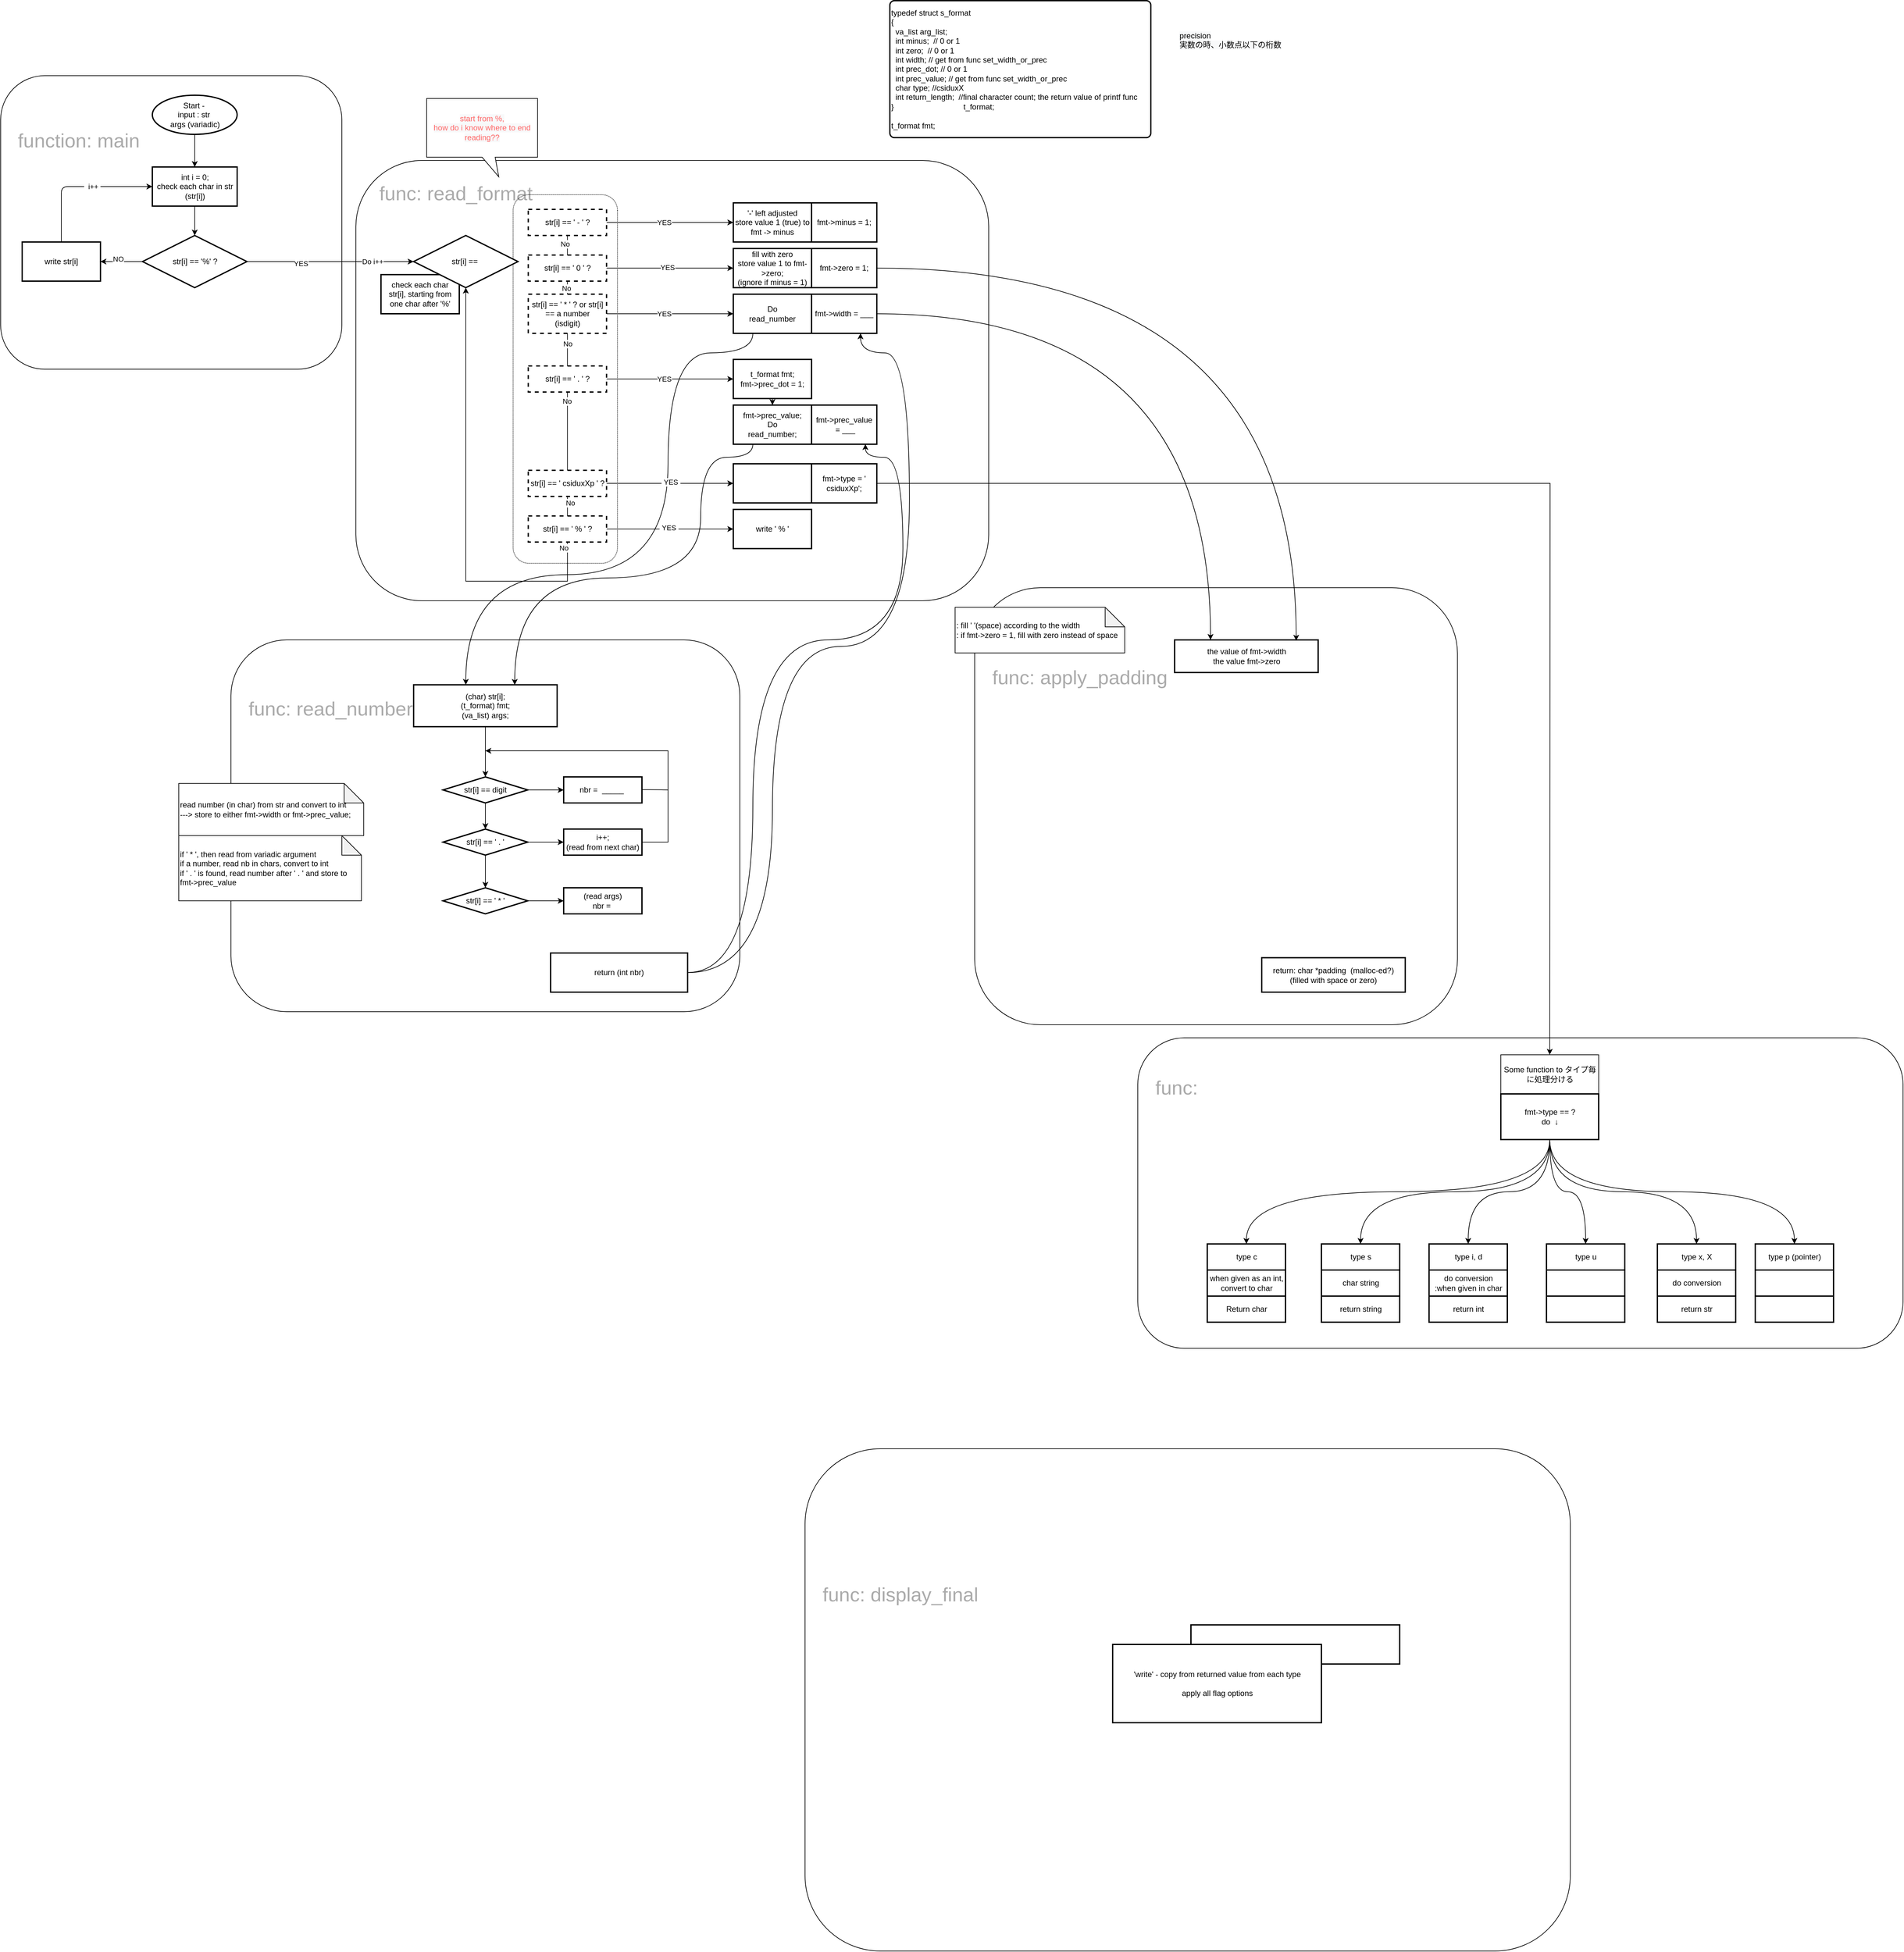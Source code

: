 <mxfile version="14.7.4" type="github">
  <diagram id="yPEqE9pZnHay2Fj2nCtt" name="Page-1">
    <mxGraphModel dx="4804" dy="3392" grid="1" gridSize="10" guides="1" tooltips="1" connect="1" arrows="1" fold="1" page="1" pageScale="1" pageWidth="827" pageHeight="1169" math="0" shadow="0">
      <root>
        <mxCell id="0" />
        <mxCell id="1" parent="0" />
        <mxCell id="CQNjl9469ty9mINT846_-101" value="&lt;font color=&quot;#ababab&quot; style=&quot;font-size: 30px&quot;&gt;&amp;nbsp; &lt;br&gt;&amp;nbsp; &amp;nbsp;func: apply_padding&lt;br&gt;&lt;br&gt;&lt;br&gt;&lt;br&gt;&lt;br&gt;&lt;br&gt;&lt;br&gt;&lt;br&gt;&lt;br&gt;&lt;br&gt;&lt;br&gt;&lt;br&gt;&lt;br&gt;&lt;/font&gt;" style="rounded=1;whiteSpace=wrap;html=1;fillColor=none;align=left;" vertex="1" parent="1">
          <mxGeometry x="760" y="850" width="740" height="670" as="geometry" />
        </mxCell>
        <mxCell id="CQNjl9469ty9mINT846_-95" value="&lt;font color=&quot;#ababab&quot; style=&quot;font-size: 30px&quot;&gt;&amp;nbsp; &amp;nbsp;func: read_number;&lt;br&gt;&lt;br&gt;&lt;br&gt;&lt;br&gt;&lt;br&gt;&lt;br&gt;&lt;br&gt;&lt;br&gt;&lt;br&gt;&lt;br&gt;&lt;br&gt;&lt;/font&gt;" style="rounded=1;whiteSpace=wrap;html=1;fillColor=none;align=left;" vertex="1" parent="1">
          <mxGeometry x="-380" y="930" width="780" height="570" as="geometry" />
        </mxCell>
        <mxCell id="CQNjl9469ty9mINT846_-94" value="&lt;font color=&quot;#ababab&quot; style=&quot;font-size: 30px&quot;&gt;&lt;br&gt;&amp;nbsp; &amp;nbsp; func: read_format&amp;nbsp; &amp;nbsp; &amp;nbsp; &amp;nbsp; &amp;nbsp; &amp;nbsp; &amp;nbsp; &amp;nbsp; &amp;nbsp; &amp;nbsp; &amp;nbsp; &amp;nbsp; &amp;nbsp; &amp;nbsp; &amp;nbsp; &amp;nbsp; &amp;nbsp; &amp;nbsp; &amp;nbsp; &amp;nbsp; &amp;nbsp;&lt;br&gt;&lt;br&gt;&lt;br&gt;&lt;br&gt;&lt;br&gt;&lt;br&gt;&lt;br&gt;&lt;br&gt;&lt;br&gt;&lt;br&gt;&lt;br&gt;&lt;br&gt;&lt;br&gt;&lt;br&gt;&lt;br&gt;&lt;br&gt;&lt;br&gt;&lt;br&gt;&lt;/font&gt;" style="rounded=1;whiteSpace=wrap;html=1;fillColor=none;align=left;" vertex="1" parent="1">
          <mxGeometry x="-188.5" y="195" width="970" height="675" as="geometry" />
        </mxCell>
        <mxCell id="CQNjl9469ty9mINT846_-165" value="" style="rounded=1;whiteSpace=wrap;html=1;fontColor=#000000;fillColor=none;gradientColor=none;align=left;rotation=90;dashed=1;dashPattern=1 1;" vertex="1" parent="1">
          <mxGeometry x="-150" y="450" width="565" height="160" as="geometry" />
        </mxCell>
        <mxCell id="TGy5gZmli9jdeYnAfQlA-42" value="check each char&lt;br&gt;str[i], starting from one char after &#39;%&#39;" style="whiteSpace=wrap;html=1;strokeWidth=2;" parent="1" vertex="1">
          <mxGeometry x="-150" y="370" width="120" height="60" as="geometry" />
        </mxCell>
        <mxCell id="CQNjl9469ty9mINT846_-110" value="&lt;font color=&quot;#ababab&quot; style=&quot;font-size: 30px&quot;&gt;&amp;nbsp; &lt;br&gt;&amp;nbsp; &amp;nbsp;func: display_final&lt;br&gt;&lt;br&gt;&lt;br&gt;&lt;br&gt;&lt;br&gt;&lt;br&gt;&lt;br&gt;&lt;br&gt;&lt;br&gt;&lt;br&gt;&lt;br&gt;&lt;/font&gt;" style="rounded=1;whiteSpace=wrap;html=1;fillColor=none;align=left;" vertex="1" parent="1">
          <mxGeometry x="500" y="2170" width="1173" height="770" as="geometry" />
        </mxCell>
        <mxCell id="CQNjl9469ty9mINT846_-102" value="&lt;font color=&quot;#ababab&quot; style=&quot;font-size: 30px&quot;&gt;&amp;nbsp; &lt;br&gt;&amp;nbsp; &amp;nbsp;func:&amp;nbsp;&lt;br&gt;&lt;br&gt;&lt;br&gt;&lt;br&gt;&lt;br&gt;&lt;br&gt;&lt;br&gt;&lt;br&gt;&lt;br&gt;&lt;br&gt;&lt;br&gt;&lt;/font&gt;" style="rounded=1;whiteSpace=wrap;html=1;fillColor=none;align=left;" vertex="1" parent="1">
          <mxGeometry x="1010" y="1540" width="1173" height="476" as="geometry" />
        </mxCell>
        <mxCell id="CQNjl9469ty9mINT846_-88" value="&lt;font color=&quot;#ababab&quot; style=&quot;font-size: 30px&quot;&gt;function: main&amp;nbsp; &amp;nbsp; &amp;nbsp; &amp;nbsp; &amp;nbsp; &amp;nbsp; &amp;nbsp; &amp;nbsp; &amp;nbsp; &amp;nbsp; &amp;nbsp; &amp;nbsp; &amp;nbsp; &amp;nbsp; &amp;nbsp; &amp;nbsp; &amp;nbsp;&amp;nbsp;&lt;br&gt;&lt;br&gt;&lt;br&gt;&lt;br&gt;&lt;br&gt;&lt;br&gt;&lt;br&gt;&lt;br&gt;&lt;/font&gt;" style="rounded=1;whiteSpace=wrap;html=1;fillColor=none;" vertex="1" parent="1">
          <mxGeometry x="-733" y="65" width="523" height="450" as="geometry" />
        </mxCell>
        <mxCell id="CQNjl9469ty9mINT846_-91" style="edgeStyle=orthogonalEdgeStyle;curved=1;rounded=0;orthogonalLoop=1;jettySize=auto;html=1;exitX=0.5;exitY=1;exitDx=0;exitDy=0;exitPerimeter=0;entryX=0.5;entryY=0;entryDx=0;entryDy=0;fontColor=#FF6666;" edge="1" parent="1" source="TGy5gZmli9jdeYnAfQlA-14" target="TGy5gZmli9jdeYnAfQlA-18">
          <mxGeometry relative="1" as="geometry" />
        </mxCell>
        <mxCell id="TGy5gZmli9jdeYnAfQlA-14" value="Start -&amp;nbsp;&lt;br&gt;input : str&amp;nbsp;&lt;br&gt;args (variadic)" style="strokeWidth=2;html=1;shape=mxgraph.flowchart.start_1;whiteSpace=wrap;" parent="1" vertex="1">
          <mxGeometry x="-500.5" y="95" width="130" height="60" as="geometry" />
        </mxCell>
        <mxCell id="TGy5gZmli9jdeYnAfQlA-21" value="" style="edgeStyle=orthogonalEdgeStyle;rounded=0;orthogonalLoop=1;jettySize=auto;html=1;strokeColor=#000000;" parent="1" source="TGy5gZmli9jdeYnAfQlA-18" target="TGy5gZmli9jdeYnAfQlA-20" edge="1">
          <mxGeometry relative="1" as="geometry" />
        </mxCell>
        <mxCell id="TGy5gZmli9jdeYnAfQlA-18" value="int i = 0;&lt;br&gt;check each char in str&lt;br&gt;(str[i])" style="whiteSpace=wrap;html=1;strokeWidth=2;" parent="1" vertex="1">
          <mxGeometry x="-500.5" y="205" width="130" height="60" as="geometry" />
        </mxCell>
        <mxCell id="TGy5gZmli9jdeYnAfQlA-25" value="" style="edgeStyle=orthogonalEdgeStyle;rounded=0;orthogonalLoop=1;jettySize=auto;html=1;strokeColor=#000000;" parent="1" source="TGy5gZmli9jdeYnAfQlA-20" target="TGy5gZmli9jdeYnAfQlA-24" edge="1">
          <mxGeometry relative="1" as="geometry" />
        </mxCell>
        <mxCell id="TGy5gZmli9jdeYnAfQlA-26" value="NO" style="edgeLabel;html=1;align=center;verticalAlign=middle;resizable=0;points=[];" parent="TGy5gZmli9jdeYnAfQlA-25" vertex="1" connectable="0">
          <mxGeometry y="-2" relative="1" as="geometry">
            <mxPoint x="-5" y="-2" as="offset" />
          </mxGeometry>
        </mxCell>
        <mxCell id="CQNjl9469ty9mINT846_-92" style="rounded=0;orthogonalLoop=1;jettySize=auto;html=1;exitX=1;exitY=0.5;exitDx=0;exitDy=0;entryX=0;entryY=0.5;entryDx=0;entryDy=0;fontColor=#FF6666;" edge="1" parent="1" source="TGy5gZmli9jdeYnAfQlA-20" target="CQNjl9469ty9mINT846_-103">
          <mxGeometry relative="1" as="geometry">
            <mxPoint x="-120" y="325" as="targetPoint" />
          </mxGeometry>
        </mxCell>
        <mxCell id="CQNjl9469ty9mINT846_-93" value="&lt;font color=&quot;#000000&quot;&gt;YES&lt;/font&gt;" style="edgeLabel;html=1;align=center;verticalAlign=middle;resizable=0;points=[];fontColor=#FF6666;" vertex="1" connectable="0" parent="CQNjl9469ty9mINT846_-92">
          <mxGeometry x="-0.355" y="-3" relative="1" as="geometry">
            <mxPoint as="offset" />
          </mxGeometry>
        </mxCell>
        <mxCell id="CQNjl9469ty9mINT846_-109" value="Do i++" style="edgeLabel;html=1;align=center;verticalAlign=middle;resizable=0;points=[];" vertex="1" connectable="0" parent="CQNjl9469ty9mINT846_-92">
          <mxGeometry x="0.502" relative="1" as="geometry">
            <mxPoint as="offset" />
          </mxGeometry>
        </mxCell>
        <mxCell id="TGy5gZmli9jdeYnAfQlA-20" value="str[i] == &#39;%&#39; ?" style="rhombus;whiteSpace=wrap;html=1;strokeWidth=2;" parent="1" vertex="1">
          <mxGeometry x="-515.5" y="310" width="160" height="80" as="geometry" />
        </mxCell>
        <mxCell id="TGy5gZmli9jdeYnAfQlA-24" value="write str[i]" style="whiteSpace=wrap;html=1;strokeWidth=2;" parent="1" vertex="1">
          <mxGeometry x="-700" y="320" width="120" height="60" as="geometry" />
        </mxCell>
        <mxCell id="TGy5gZmli9jdeYnAfQlA-33" value="" style="edgeStyle=segmentEdgeStyle;endArrow=classic;html=1;strokeColor=#000000;" parent="1" source="TGy5gZmli9jdeYnAfQlA-24" target="TGy5gZmli9jdeYnAfQlA-18" edge="1">
          <mxGeometry width="50" height="50" relative="1" as="geometry">
            <mxPoint x="-125.5" y="255" as="sourcePoint" />
            <mxPoint x="-315.5" y="185" as="targetPoint" />
            <Array as="points">
              <mxPoint x="-640" y="235" />
            </Array>
          </mxGeometry>
        </mxCell>
        <mxCell id="TGy5gZmli9jdeYnAfQlA-38" value="&amp;nbsp; i++&amp;nbsp;" style="edgeLabel;html=1;align=center;verticalAlign=middle;resizable=0;points=[];" parent="TGy5gZmli9jdeYnAfQlA-33" vertex="1" connectable="0">
          <mxGeometry x="0.17" relative="1" as="geometry">
            <mxPoint as="offset" />
          </mxGeometry>
        </mxCell>
        <mxCell id="TGy5gZmli9jdeYnAfQlA-41" value="&lt;div&gt;typedef struct s_format&lt;/div&gt;&lt;div&gt;{&lt;/div&gt;&lt;div&gt;&lt;span&gt;&lt;/span&gt;&amp;nbsp; va_list&lt;span&gt;	&lt;/span&gt;arg_list;&lt;/div&gt;&lt;div&gt;&lt;span&gt;&lt;/span&gt;&amp;nbsp; int&lt;span&gt;	&lt;/span&gt;minus;&amp;nbsp; // 0 or 1&amp;nbsp;&lt;/div&gt;&lt;div&gt;&lt;span&gt;&lt;/span&gt;&amp;nbsp; int&lt;span&gt;	&lt;/span&gt;zero;&amp;nbsp; // 0 or 1&lt;/div&gt;&lt;div&gt;&lt;span&gt;&lt;/span&gt;&amp;nbsp; int&lt;span&gt;	&lt;/span&gt;width; // get from func set_width_or_prec&lt;/div&gt;&lt;div&gt;&lt;span&gt;&lt;/span&gt;&amp;nbsp; int&lt;span&gt;	&lt;/span&gt;prec_dot; // 0 or 1&lt;/div&gt;&lt;div&gt;&lt;span&gt;&lt;/span&gt;&amp;nbsp; int prec_value; // get from func set_width_or_prec&lt;/div&gt;&lt;div&gt;&amp;nbsp; char&lt;span&gt;	&lt;/span&gt;type; //csiduxX&lt;/div&gt;&lt;div&gt;&lt;span&gt;&lt;/span&gt;&amp;nbsp; int&lt;span&gt;	&lt;/span&gt;return_length;&amp;nbsp; //final character count; the return value of printf func&lt;/div&gt;&lt;div&gt;}&lt;span&gt;&amp;nbsp; &amp;nbsp; &amp;nbsp; &amp;nbsp; &amp;nbsp; &amp;nbsp; &amp;nbsp; &amp;nbsp; &amp;nbsp; &amp;nbsp; &amp;nbsp; &amp;nbsp; &amp;nbsp; &amp;nbsp; &amp;nbsp; &amp;nbsp;&amp;nbsp;&lt;/span&gt;t_format;&lt;/div&gt;&lt;div&gt;&lt;br&gt;&lt;/div&gt;&lt;div&gt;t_format fmt;&lt;/div&gt;" style="rounded=1;whiteSpace=wrap;html=1;absoluteArcSize=1;arcSize=14;strokeWidth=2;align=left;" parent="1" vertex="1">
          <mxGeometry x="630" y="-50" width="400" height="210" as="geometry" />
        </mxCell>
        <mxCell id="CQNjl9469ty9mINT846_-59" style="edgeStyle=orthogonalEdgeStyle;curved=1;rounded=0;orthogonalLoop=1;jettySize=auto;html=1;exitX=1;exitY=0.5;exitDx=0;exitDy=0;entryX=0.847;entryY=0.024;entryDx=0;entryDy=0;entryPerimeter=0;fontColor=#FF6666;" edge="1" parent="1" source="TGy5gZmli9jdeYnAfQlA-84" target="CQNjl9469ty9mINT846_-48">
          <mxGeometry relative="1" as="geometry" />
        </mxCell>
        <mxCell id="TGy5gZmli9jdeYnAfQlA-48" value="fill with zero&lt;br&gt;store value 1 to fmt-&amp;gt;zero;&lt;br&gt;(ignore if minus = 1)" style="whiteSpace=wrap;html=1;strokeWidth=2;" parent="1" vertex="1">
          <mxGeometry x="390" y="330" width="120" height="60" as="geometry" />
        </mxCell>
        <mxCell id="CQNjl9469ty9mINT846_-206" style="edgeStyle=orthogonalEdgeStyle;rounded=0;orthogonalLoop=1;jettySize=auto;html=1;exitX=0;exitY=0.5;exitDx=0;exitDy=0;entryX=0.25;entryY=0;entryDx=0;entryDy=0;fontColor=#000000;curved=1;" edge="1" parent="1" source="TGy5gZmli9jdeYnAfQlA-49" target="CQNjl9469ty9mINT846_-48">
          <mxGeometry relative="1" as="geometry" />
        </mxCell>
        <mxCell id="TGy5gZmli9jdeYnAfQlA-49" value="fmt-&amp;gt;width = ___" style="whiteSpace=wrap;html=1;strokeWidth=2;direction=west;" parent="1" vertex="1">
          <mxGeometry x="510" y="400" width="100" height="60" as="geometry" />
        </mxCell>
        <mxCell id="TGy5gZmli9jdeYnAfQlA-75" value="" style="edgeStyle=orthogonalEdgeStyle;rounded=0;orthogonalLoop=1;jettySize=auto;html=1;strokeColor=#000000;entryX=1;entryY=0.5;entryDx=0;entryDy=0;" parent="1" source="TGy5gZmli9jdeYnAfQlA-64" target="CQNjl9469ty9mINT846_-2" edge="1">
          <mxGeometry relative="1" as="geometry" />
        </mxCell>
        <mxCell id="TGy5gZmli9jdeYnAfQlA-76" value="YES" style="edgeLabel;html=1;align=center;verticalAlign=middle;resizable=0;points=[];" parent="TGy5gZmli9jdeYnAfQlA-75" vertex="1" connectable="0">
          <mxGeometry x="-0.1" relative="1" as="geometry">
            <mxPoint as="offset" />
          </mxGeometry>
        </mxCell>
        <mxCell id="CQNjl9469ty9mINT846_-168" style="edgeStyle=orthogonalEdgeStyle;rounded=0;orthogonalLoop=1;jettySize=auto;html=1;exitX=0.5;exitY=1;exitDx=0;exitDy=0;entryX=0.5;entryY=1;entryDx=0;entryDy=0;fontColor=#000000;" edge="1" parent="1" source="TGy5gZmli9jdeYnAfQlA-64" target="CQNjl9469ty9mINT846_-103">
          <mxGeometry relative="1" as="geometry">
            <Array as="points">
              <mxPoint x="136" y="840" />
              <mxPoint x="-20" y="840" />
            </Array>
          </mxGeometry>
        </mxCell>
        <mxCell id="CQNjl9469ty9mINT846_-169" value="&amp;nbsp;No&amp;nbsp;" style="edgeLabel;html=1;align=center;verticalAlign=middle;resizable=0;points=[];fontColor=#000000;" vertex="1" connectable="0" parent="CQNjl9469ty9mINT846_-168">
          <mxGeometry x="-0.977" y="-4" relative="1" as="geometry">
            <mxPoint as="offset" />
          </mxGeometry>
        </mxCell>
        <mxCell id="CQNjl9469ty9mINT846_-170" value="No" style="edgeLabel;html=1;align=center;verticalAlign=middle;resizable=0;points=[];fontColor=#000000;" vertex="1" connectable="0" parent="CQNjl9469ty9mINT846_-168">
          <mxGeometry x="-0.857" y="-2" relative="1" as="geometry">
            <mxPoint as="offset" />
          </mxGeometry>
        </mxCell>
        <mxCell id="CQNjl9469ty9mINT846_-171" value="No" style="edgeLabel;html=1;align=center;verticalAlign=middle;resizable=0;points=[];fontColor=#000000;" vertex="1" connectable="0" parent="CQNjl9469ty9mINT846_-168">
          <mxGeometry x="-0.709" relative="1" as="geometry">
            <mxPoint as="offset" />
          </mxGeometry>
        </mxCell>
        <mxCell id="CQNjl9469ty9mINT846_-172" value="No" style="edgeLabel;html=1;align=center;verticalAlign=middle;resizable=0;points=[];fontColor=#000000;" vertex="1" connectable="0" parent="CQNjl9469ty9mINT846_-168">
          <mxGeometry x="-0.554" y="-1" relative="1" as="geometry">
            <mxPoint as="offset" />
          </mxGeometry>
        </mxCell>
        <mxCell id="CQNjl9469ty9mINT846_-173" value="No" style="edgeLabel;html=1;align=center;verticalAlign=middle;resizable=0;points=[];fontColor=#000000;" vertex="1" connectable="0" parent="CQNjl9469ty9mINT846_-168">
          <mxGeometry x="-0.266" y="-10" relative="1" as="geometry">
            <mxPoint x="14" y="-7" as="offset" />
          </mxGeometry>
        </mxCell>
        <mxCell id="CQNjl9469ty9mINT846_-174" value="No" style="edgeLabel;html=1;align=center;verticalAlign=middle;resizable=0;points=[];fontColor=#000000;" vertex="1" connectable="0" parent="CQNjl9469ty9mINT846_-168">
          <mxGeometry x="-0.144" y="-31" relative="1" as="geometry">
            <mxPoint x="25" y="-7" as="offset" />
          </mxGeometry>
        </mxCell>
        <mxCell id="TGy5gZmli9jdeYnAfQlA-64" value="str[i] == &#39; - &#39; ?" style="whiteSpace=wrap;html=1;strokeWidth=2;dashed=1;" parent="1" vertex="1">
          <mxGeometry x="75.75" y="270" width="120" height="40" as="geometry" />
        </mxCell>
        <mxCell id="TGy5gZmli9jdeYnAfQlA-67" value="str[i] == &#39; 0 &#39; ?" style="whiteSpace=wrap;html=1;strokeWidth=2;dashed=1;" parent="1" vertex="1">
          <mxGeometry x="75.75" y="340" width="120" height="40" as="geometry" />
        </mxCell>
        <mxCell id="TGy5gZmli9jdeYnAfQlA-68" value="str[i] == &#39; * &#39; ? or str[i] == a number&lt;br&gt;(isdigit)" style="whiteSpace=wrap;html=1;strokeWidth=2;dashed=1;" parent="1" vertex="1">
          <mxGeometry x="75.75" y="400" width="120" height="60" as="geometry" />
        </mxCell>
        <mxCell id="TGy5gZmli9jdeYnAfQlA-69" value="str[i] == &#39; . &#39; ?" style="whiteSpace=wrap;html=1;strokeWidth=2;dashed=1;" parent="1" vertex="1">
          <mxGeometry x="75.75" y="510" width="120" height="40" as="geometry" />
        </mxCell>
        <mxCell id="TGy5gZmli9jdeYnAfQlA-74" value="fmt-&amp;gt;minus = 1;" style="whiteSpace=wrap;html=1;strokeWidth=2;" parent="1" vertex="1">
          <mxGeometry x="510" y="260" width="100" height="60" as="geometry" />
        </mxCell>
        <mxCell id="TGy5gZmli9jdeYnAfQlA-82" value="" style="edgeStyle=orthogonalEdgeStyle;rounded=0;orthogonalLoop=1;jettySize=auto;html=1;strokeColor=#000000;entryX=0;entryY=0.5;entryDx=0;entryDy=0;" parent="1" source="TGy5gZmli9jdeYnAfQlA-67" target="TGy5gZmli9jdeYnAfQlA-48" edge="1">
          <mxGeometry relative="1" as="geometry">
            <mxPoint x="367" y="360" as="sourcePoint" />
          </mxGeometry>
        </mxCell>
        <mxCell id="TGy5gZmli9jdeYnAfQlA-93" value="YES" style="edgeLabel;html=1;align=center;verticalAlign=middle;resizable=0;points=[];" parent="TGy5gZmli9jdeYnAfQlA-82" vertex="1" connectable="0">
          <mxGeometry x="-0.048" y="1" relative="1" as="geometry">
            <mxPoint as="offset" />
          </mxGeometry>
        </mxCell>
        <mxCell id="TGy5gZmli9jdeYnAfQlA-84" value="fmt-&amp;gt;zero = 1;" style="whiteSpace=wrap;html=1;strokeWidth=2;" parent="1" vertex="1">
          <mxGeometry x="510" y="330" width="100" height="60" as="geometry" />
        </mxCell>
        <mxCell id="TGy5gZmli9jdeYnAfQlA-87" value="" style="edgeStyle=orthogonalEdgeStyle;rounded=0;orthogonalLoop=1;jettySize=auto;html=1;strokeColor=#000000;" parent="1" source="TGy5gZmli9jdeYnAfQlA-68" target="TGy5gZmli9jdeYnAfQlA-89" edge="1">
          <mxGeometry relative="1" as="geometry">
            <mxPoint x="339" y="430" as="sourcePoint" />
          </mxGeometry>
        </mxCell>
        <mxCell id="TGy5gZmli9jdeYnAfQlA-88" value="YES" style="edgeLabel;html=1;align=center;verticalAlign=middle;resizable=0;points=[];" parent="TGy5gZmli9jdeYnAfQlA-87" vertex="1" connectable="0">
          <mxGeometry x="-0.1" relative="1" as="geometry">
            <mxPoint as="offset" />
          </mxGeometry>
        </mxCell>
        <mxCell id="CQNjl9469ty9mINT846_-161" style="edgeStyle=orthogonalEdgeStyle;curved=1;rounded=0;orthogonalLoop=1;jettySize=auto;html=1;exitX=0.25;exitY=1;exitDx=0;exitDy=0;fontColor=#000000;" edge="1" parent="1" source="TGy5gZmli9jdeYnAfQlA-89" target="CQNjl9469ty9mINT846_-6">
          <mxGeometry relative="1" as="geometry">
            <Array as="points">
              <mxPoint x="420" y="490" />
              <mxPoint x="290" y="490" />
              <mxPoint x="290" y="830" />
              <mxPoint x="-20" y="830" />
            </Array>
          </mxGeometry>
        </mxCell>
        <mxCell id="TGy5gZmli9jdeYnAfQlA-89" value="Do&lt;br&gt;read_number" style="whiteSpace=wrap;html=1;strokeWidth=2;" parent="1" vertex="1">
          <mxGeometry x="390" y="400" width="120" height="60" as="geometry" />
        </mxCell>
        <mxCell id="TGy5gZmli9jdeYnAfQlA-94" value="" style="edgeStyle=orthogonalEdgeStyle;rounded=0;orthogonalLoop=1;jettySize=auto;html=1;strokeColor=#000000;" parent="1" source="TGy5gZmli9jdeYnAfQlA-69" target="TGy5gZmli9jdeYnAfQlA-96" edge="1">
          <mxGeometry relative="1" as="geometry">
            <mxPoint x="339" y="530" as="sourcePoint" />
          </mxGeometry>
        </mxCell>
        <mxCell id="TGy5gZmli9jdeYnAfQlA-95" value="YES" style="edgeLabel;html=1;align=center;verticalAlign=middle;resizable=0;points=[];" parent="TGy5gZmli9jdeYnAfQlA-94" vertex="1" connectable="0">
          <mxGeometry x="-0.1" relative="1" as="geometry">
            <mxPoint as="offset" />
          </mxGeometry>
        </mxCell>
        <mxCell id="CQNjl9469ty9mINT846_-158" style="edgeStyle=orthogonalEdgeStyle;curved=1;rounded=0;orthogonalLoop=1;jettySize=auto;html=1;exitX=0.5;exitY=1;exitDx=0;exitDy=0;entryX=0.5;entryY=0;entryDx=0;entryDy=0;fontColor=#000000;" edge="1" parent="1" source="TGy5gZmli9jdeYnAfQlA-96" target="CQNjl9469ty9mINT846_-150">
          <mxGeometry relative="1" as="geometry" />
        </mxCell>
        <mxCell id="TGy5gZmli9jdeYnAfQlA-96" value="t_format fmt;&lt;br&gt;fmt-&amp;gt;prec_dot = 1;" style="whiteSpace=wrap;html=1;strokeWidth=2;" parent="1" vertex="1">
          <mxGeometry x="390" y="500" width="120" height="60" as="geometry" />
        </mxCell>
        <mxCell id="CQNjl9469ty9mINT846_-2" value="&#39;-&#39; left adjusted&lt;br&gt;store value 1 (true) to fmt -&amp;gt; minus" style="whiteSpace=wrap;html=1;strokeWidth=2;direction=west;" vertex="1" parent="1">
          <mxGeometry x="390" y="260" width="120" height="60" as="geometry" />
        </mxCell>
        <mxCell id="CQNjl9469ty9mINT846_-34" value="&lt;span style=&quot;color: rgb(255 , 102 , 102) ; font-family: &amp;#34;helvetica&amp;#34; ; font-size: 12px ; font-style: normal ; font-weight: 400 ; letter-spacing: normal ; text-align: center ; text-indent: 0px ; text-transform: none ; word-spacing: 0px ; background-color: rgb(248 , 249 , 250) ; display: inline ; float: none&quot;&gt;start from %,&lt;/span&gt;&lt;br style=&quot;color: rgb(255 , 102 , 102) ; font-family: &amp;#34;helvetica&amp;#34; ; font-size: 12px ; font-style: normal ; font-weight: 400 ; letter-spacing: normal ; text-align: center ; text-indent: 0px ; text-transform: none ; word-spacing: 0px ; background-color: rgb(248 , 249 , 250)&quot;&gt;&lt;span style=&quot;color: rgb(255 , 102 , 102) ; font-family: &amp;#34;helvetica&amp;#34; ; font-size: 12px ; font-style: normal ; font-weight: 400 ; letter-spacing: normal ; text-align: center ; text-indent: 0px ; text-transform: none ; word-spacing: 0px ; background-color: rgb(248 , 249 , 250) ; display: inline ; float: none&quot;&gt;how do i know where to end reading??&lt;/span&gt;" style="shape=callout;whiteSpace=wrap;html=1;perimeter=calloutPerimeter;fontColor=#FF6666;position2=0.65;" vertex="1" parent="1">
          <mxGeometry x="-80" y="100" width="170" height="120" as="geometry" />
        </mxCell>
        <mxCell id="CQNjl9469ty9mINT846_-38" value="" style="group" vertex="1" connectable="0" parent="1">
          <mxGeometry x="1116.5" y="1856" width="120" height="80" as="geometry" />
        </mxCell>
        <mxCell id="TGy5gZmli9jdeYnAfQlA-59" value="type c" style="whiteSpace=wrap;html=1;strokeWidth=2;" parent="CQNjl9469ty9mINT846_-38" vertex="1">
          <mxGeometry width="120" height="40" as="geometry" />
        </mxCell>
        <mxCell id="CQNjl9469ty9mINT846_-21" value="when given as an int, convert to char" style="whiteSpace=wrap;html=1;strokeWidth=2;" vertex="1" parent="CQNjl9469ty9mINT846_-38">
          <mxGeometry y="40" width="120" height="40" as="geometry" />
        </mxCell>
        <mxCell id="CQNjl9469ty9mINT846_-39" value="" style="group" vertex="1" connectable="0" parent="1">
          <mxGeometry x="1291.5" y="1856" width="120" height="80" as="geometry" />
        </mxCell>
        <mxCell id="TGy5gZmli9jdeYnAfQlA-61" value="type s" style="whiteSpace=wrap;html=1;strokeWidth=2;" parent="CQNjl9469ty9mINT846_-39" vertex="1">
          <mxGeometry width="120" height="40" as="geometry" />
        </mxCell>
        <mxCell id="CQNjl9469ty9mINT846_-22" value="char string" style="whiteSpace=wrap;html=1;strokeWidth=2;" vertex="1" parent="CQNjl9469ty9mINT846_-39">
          <mxGeometry y="40" width="120" height="40" as="geometry" />
        </mxCell>
        <mxCell id="CQNjl9469ty9mINT846_-40" value="" style="group" vertex="1" connectable="0" parent="1">
          <mxGeometry x="1456.5" y="1856" width="120" height="80" as="geometry" />
        </mxCell>
        <mxCell id="TGy5gZmli9jdeYnAfQlA-62" value="type i, d" style="whiteSpace=wrap;html=1;strokeWidth=2;" parent="CQNjl9469ty9mINT846_-40" vertex="1">
          <mxGeometry width="120" height="40" as="geometry" />
        </mxCell>
        <mxCell id="CQNjl9469ty9mINT846_-23" value="do conversion&lt;br&gt;:when given in char" style="whiteSpace=wrap;html=1;strokeWidth=2;" vertex="1" parent="CQNjl9469ty9mINT846_-40">
          <mxGeometry y="40" width="120" height="40" as="geometry" />
        </mxCell>
        <mxCell id="CQNjl9469ty9mINT846_-41" value="" style="group" vertex="1" connectable="0" parent="1">
          <mxGeometry x="1636.5" y="1856" width="120" height="80" as="geometry" />
        </mxCell>
        <mxCell id="CQNjl9469ty9mINT846_-18" value="type u" style="whiteSpace=wrap;html=1;strokeWidth=2;" vertex="1" parent="CQNjl9469ty9mINT846_-41">
          <mxGeometry width="120" height="40" as="geometry" />
        </mxCell>
        <mxCell id="CQNjl9469ty9mINT846_-24" value="" style="whiteSpace=wrap;html=1;strokeWidth=2;" vertex="1" parent="CQNjl9469ty9mINT846_-41">
          <mxGeometry y="40" width="120" height="40" as="geometry" />
        </mxCell>
        <mxCell id="CQNjl9469ty9mINT846_-42" value="" style="group" vertex="1" connectable="0" parent="1">
          <mxGeometry x="1956.5" y="1856" width="120" height="80" as="geometry" />
        </mxCell>
        <mxCell id="CQNjl9469ty9mINT846_-20" value="type p (pointer)" style="whiteSpace=wrap;html=1;strokeWidth=2;" vertex="1" parent="CQNjl9469ty9mINT846_-42">
          <mxGeometry width="120" height="40" as="geometry" />
        </mxCell>
        <mxCell id="CQNjl9469ty9mINT846_-26" value="" style="whiteSpace=wrap;html=1;strokeWidth=2;" vertex="1" parent="CQNjl9469ty9mINT846_-42">
          <mxGeometry y="40" width="120" height="40" as="geometry" />
        </mxCell>
        <mxCell id="CQNjl9469ty9mINT846_-43" value="" style="group" vertex="1" connectable="0" parent="1">
          <mxGeometry x="1806.5" y="1856" width="120" height="80" as="geometry" />
        </mxCell>
        <mxCell id="CQNjl9469ty9mINT846_-19" value="type x, X" style="whiteSpace=wrap;html=1;strokeWidth=2;" vertex="1" parent="CQNjl9469ty9mINT846_-43">
          <mxGeometry width="120" height="40" as="geometry" />
        </mxCell>
        <mxCell id="CQNjl9469ty9mINT846_-25" value="do conversion" style="whiteSpace=wrap;html=1;strokeWidth=2;" vertex="1" parent="CQNjl9469ty9mINT846_-43">
          <mxGeometry y="40" width="120" height="40" as="geometry" />
        </mxCell>
        <mxCell id="CQNjl9469ty9mINT846_-61" value="Return char" style="whiteSpace=wrap;html=1;strokeWidth=2;" vertex="1" parent="1">
          <mxGeometry x="1116.5" y="1936" width="120" height="40" as="geometry" />
        </mxCell>
        <mxCell id="CQNjl9469ty9mINT846_-63" value="return string" style="whiteSpace=wrap;html=1;strokeWidth=2;" vertex="1" parent="1">
          <mxGeometry x="1291.5" y="1936" width="120" height="40" as="geometry" />
        </mxCell>
        <mxCell id="CQNjl9469ty9mINT846_-64" value="return int" style="whiteSpace=wrap;html=1;strokeWidth=2;" vertex="1" parent="1">
          <mxGeometry x="1456.5" y="1936" width="120" height="40" as="geometry" />
        </mxCell>
        <mxCell id="CQNjl9469ty9mINT846_-65" value="" style="whiteSpace=wrap;html=1;strokeWidth=2;" vertex="1" parent="1">
          <mxGeometry x="1636.5" y="1936" width="120" height="40" as="geometry" />
        </mxCell>
        <mxCell id="CQNjl9469ty9mINT846_-66" value="return str" style="whiteSpace=wrap;html=1;strokeWidth=2;" vertex="1" parent="1">
          <mxGeometry x="1806.5" y="1936" width="120" height="40" as="geometry" />
        </mxCell>
        <mxCell id="CQNjl9469ty9mINT846_-67" value="" style="whiteSpace=wrap;html=1;strokeWidth=2;" vertex="1" parent="1">
          <mxGeometry x="1956.5" y="1936" width="120" height="40" as="geometry" />
        </mxCell>
        <mxCell id="TGy5gZmli9jdeYnAfQlA-58" value="" style="whiteSpace=wrap;html=1;strokeWidth=2;" parent="1" vertex="1">
          <mxGeometry x="1091.5" y="2440" width="320" height="60" as="geometry" />
        </mxCell>
        <mxCell id="CQNjl9469ty9mINT846_-17" value="&#39;write&#39; - copy from returned value from each type&lt;br&gt;&lt;br&gt;apply all flag options" style="whiteSpace=wrap;html=1;strokeWidth=2;" vertex="1" parent="1">
          <mxGeometry x="971.5" y="2470" width="320" height="120" as="geometry" />
        </mxCell>
        <mxCell id="CQNjl9469ty9mINT846_-74" style="edgeStyle=orthogonalEdgeStyle;curved=1;rounded=0;orthogonalLoop=1;jettySize=auto;html=1;exitX=1;exitY=0.5;exitDx=0;exitDy=0;entryX=0;entryY=0.5;entryDx=0;entryDy=0;fontColor=#FF6666;" edge="1" parent="1" source="CQNjl9469ty9mINT846_-69" target="CQNjl9469ty9mINT846_-71">
          <mxGeometry relative="1" as="geometry" />
        </mxCell>
        <mxCell id="CQNjl9469ty9mINT846_-142" value="&amp;nbsp;YES&amp;nbsp;" style="edgeLabel;html=1;align=center;verticalAlign=middle;resizable=0;points=[];fontColor=#000000;" vertex="1" connectable="0" parent="CQNjl9469ty9mINT846_-74">
          <mxGeometry x="0.009" y="2" relative="1" as="geometry">
            <mxPoint as="offset" />
          </mxGeometry>
        </mxCell>
        <mxCell id="CQNjl9469ty9mINT846_-69" value="str[i] == &#39; csiduxXp &#39; ?" style="whiteSpace=wrap;html=1;strokeWidth=2;dashed=1;" vertex="1" parent="1">
          <mxGeometry x="75.75" y="670" width="120" height="40" as="geometry" />
        </mxCell>
        <mxCell id="CQNjl9469ty9mINT846_-78" style="rounded=0;orthogonalLoop=1;jettySize=auto;html=1;exitX=1;exitY=0.5;exitDx=0;exitDy=0;entryX=0.5;entryY=0;entryDx=0;entryDy=0;fontColor=#FF6666;" edge="1" parent="1" source="CQNjl9469ty9mINT846_-70" target="CQNjl9469ty9mINT846_-76">
          <mxGeometry relative="1" as="geometry">
            <Array as="points">
              <mxPoint x="1642" y="690" />
            </Array>
          </mxGeometry>
        </mxCell>
        <mxCell id="CQNjl9469ty9mINT846_-70" value="&lt;span&gt;fmt-&amp;gt;type = &#39; csiduxXp&#39;;&lt;/span&gt;" style="whiteSpace=wrap;html=1;strokeWidth=2;" vertex="1" parent="1">
          <mxGeometry x="510" y="660" width="100" height="60" as="geometry" />
        </mxCell>
        <mxCell id="CQNjl9469ty9mINT846_-71" value="" style="whiteSpace=wrap;html=1;strokeWidth=2;" vertex="1" parent="1">
          <mxGeometry x="390" y="660" width="120" height="60" as="geometry" />
        </mxCell>
        <mxCell id="CQNjl9469ty9mINT846_-76" value="&lt;font color=&quot;#000000&quot;&gt;Some function to タイプ毎に処理分ける&lt;/font&gt;" style="rounded=0;whiteSpace=wrap;html=1;" vertex="1" parent="1">
          <mxGeometry x="1566.5" y="1566" width="150" height="60" as="geometry" />
        </mxCell>
        <mxCell id="CQNjl9469ty9mINT846_-81" style="edgeStyle=orthogonalEdgeStyle;curved=1;rounded=0;orthogonalLoop=1;jettySize=auto;html=1;exitX=0.5;exitY=1;exitDx=0;exitDy=0;fontColor=#FF6666;" edge="1" parent="1" source="CQNjl9469ty9mINT846_-79" target="TGy5gZmli9jdeYnAfQlA-59">
          <mxGeometry relative="1" as="geometry" />
        </mxCell>
        <mxCell id="CQNjl9469ty9mINT846_-82" style="edgeStyle=orthogonalEdgeStyle;curved=1;rounded=0;orthogonalLoop=1;jettySize=auto;html=1;exitX=0.5;exitY=1;exitDx=0;exitDy=0;entryX=0.5;entryY=0;entryDx=0;entryDy=0;fontColor=#FF6666;" edge="1" parent="1" source="CQNjl9469ty9mINT846_-79" target="TGy5gZmli9jdeYnAfQlA-61">
          <mxGeometry relative="1" as="geometry" />
        </mxCell>
        <mxCell id="CQNjl9469ty9mINT846_-83" style="edgeStyle=orthogonalEdgeStyle;curved=1;rounded=0;orthogonalLoop=1;jettySize=auto;html=1;exitX=0.5;exitY=1;exitDx=0;exitDy=0;fontColor=#FF6666;" edge="1" parent="1" source="CQNjl9469ty9mINT846_-79" target="TGy5gZmli9jdeYnAfQlA-62">
          <mxGeometry relative="1" as="geometry" />
        </mxCell>
        <mxCell id="CQNjl9469ty9mINT846_-84" style="edgeStyle=orthogonalEdgeStyle;curved=1;rounded=0;orthogonalLoop=1;jettySize=auto;html=1;exitX=0.5;exitY=1;exitDx=0;exitDy=0;entryX=0.5;entryY=0;entryDx=0;entryDy=0;fontColor=#FF6666;" edge="1" parent="1" source="CQNjl9469ty9mINT846_-79" target="CQNjl9469ty9mINT846_-18">
          <mxGeometry relative="1" as="geometry" />
        </mxCell>
        <mxCell id="CQNjl9469ty9mINT846_-85" style="edgeStyle=orthogonalEdgeStyle;curved=1;rounded=0;orthogonalLoop=1;jettySize=auto;html=1;exitX=0.5;exitY=1;exitDx=0;exitDy=0;entryX=0.5;entryY=0;entryDx=0;entryDy=0;fontColor=#FF6666;" edge="1" parent="1" source="CQNjl9469ty9mINT846_-79" target="CQNjl9469ty9mINT846_-19">
          <mxGeometry relative="1" as="geometry" />
        </mxCell>
        <mxCell id="CQNjl9469ty9mINT846_-86" style="edgeStyle=orthogonalEdgeStyle;curved=1;rounded=0;orthogonalLoop=1;jettySize=auto;html=1;exitX=0.5;exitY=1;exitDx=0;exitDy=0;entryX=0.5;entryY=0;entryDx=0;entryDy=0;fontColor=#FF6666;" edge="1" parent="1" source="CQNjl9469ty9mINT846_-79" target="CQNjl9469ty9mINT846_-20">
          <mxGeometry relative="1" as="geometry" />
        </mxCell>
        <mxCell id="CQNjl9469ty9mINT846_-79" value="fmt-&amp;gt;type == ?&lt;br&gt;do&amp;nbsp; ↓" style="whiteSpace=wrap;html=1;strokeWidth=2;" vertex="1" parent="1">
          <mxGeometry x="1566.5" y="1626" width="150" height="70" as="geometry" />
        </mxCell>
        <mxCell id="CQNjl9469ty9mINT846_-103" value="str[i] ==&amp;nbsp;" style="rhombus;whiteSpace=wrap;html=1;strokeWidth=2;" vertex="1" parent="1">
          <mxGeometry x="-100" y="310" width="160" height="80" as="geometry" />
        </mxCell>
        <mxCell id="CQNjl9469ty9mINT846_-144" style="edgeStyle=orthogonalEdgeStyle;curved=1;rounded=0;orthogonalLoop=1;jettySize=auto;html=1;exitX=1;exitY=0.5;exitDx=0;exitDy=0;entryX=0;entryY=0.5;entryDx=0;entryDy=0;fontColor=#000000;" edge="1" parent="1" source="CQNjl9469ty9mINT846_-136" target="CQNjl9469ty9mINT846_-143">
          <mxGeometry relative="1" as="geometry" />
        </mxCell>
        <mxCell id="CQNjl9469ty9mINT846_-146" value="&amp;nbsp;YES&amp;nbsp;" style="edgeLabel;html=1;align=center;verticalAlign=middle;resizable=0;points=[];fontColor=#000000;" vertex="1" connectable="0" parent="CQNjl9469ty9mINT846_-144">
          <mxGeometry x="-0.022" y="2" relative="1" as="geometry">
            <mxPoint as="offset" />
          </mxGeometry>
        </mxCell>
        <mxCell id="CQNjl9469ty9mINT846_-136" value="str[i] == &#39; % &#39; ?" style="whiteSpace=wrap;html=1;strokeWidth=2;dashed=1;" vertex="1" parent="1">
          <mxGeometry x="75.75" y="740" width="120" height="40" as="geometry" />
        </mxCell>
        <mxCell id="CQNjl9469ty9mINT846_-140" value="&lt;meta charset=&quot;utf-8&quot;&gt;&lt;span style=&quot;color: rgb(0, 0, 0); font-family: helvetica; font-size: 12px; font-style: normal; font-weight: 400; letter-spacing: normal; text-align: center; text-indent: 0px; text-transform: none; word-spacing: 0px; background-color: rgb(248, 249, 250); display: inline; float: none;&quot;&gt;precision&lt;/span&gt;&lt;br style=&quot;color: rgb(0, 0, 0); font-family: helvetica; font-size: 12px; font-style: normal; font-weight: 400; letter-spacing: normal; text-align: center; text-indent: 0px; text-transform: none; word-spacing: 0px; background-color: rgb(248, 249, 250);&quot;&gt;&lt;span style=&quot;color: rgb(0, 0, 0); font-family: helvetica; font-size: 12px; font-style: normal; font-weight: 400; letter-spacing: normal; text-align: center; text-indent: 0px; text-transform: none; word-spacing: 0px; background-color: rgb(248, 249, 250); display: inline; float: none;&quot;&gt;実数の時、小数点以下の桁数&lt;/span&gt;" style="text;whiteSpace=wrap;html=1;fontColor=#000000;" vertex="1" parent="1">
          <mxGeometry x="1071.5" y="-10" width="180" height="40" as="geometry" />
        </mxCell>
        <mxCell id="CQNjl9469ty9mINT846_-143" value="write &#39; % &#39;" style="whiteSpace=wrap;html=1;strokeWidth=2;" vertex="1" parent="1">
          <mxGeometry x="390" y="730" width="120" height="60" as="geometry" />
        </mxCell>
        <mxCell id="CQNjl9469ty9mINT846_-176" style="edgeStyle=orthogonalEdgeStyle;rounded=0;orthogonalLoop=1;jettySize=auto;html=1;exitX=0.25;exitY=1;exitDx=0;exitDy=0;fontColor=#000000;curved=1;" edge="1" parent="1" source="CQNjl9469ty9mINT846_-150">
          <mxGeometry relative="1" as="geometry">
            <mxPoint x="55" y="999" as="targetPoint" />
            <Array as="points">
              <mxPoint x="420" y="650" />
              <mxPoint x="340" y="650" />
              <mxPoint x="340" y="835" />
              <mxPoint x="55" y="835" />
            </Array>
          </mxGeometry>
        </mxCell>
        <mxCell id="CQNjl9469ty9mINT846_-150" value="&lt;span&gt;fmt-&amp;gt;prec_value;&lt;/span&gt;&lt;br&gt;&lt;span&gt;Do&lt;/span&gt;&lt;br&gt;&lt;span&gt;read_number;&lt;/span&gt;" style="whiteSpace=wrap;html=1;strokeWidth=2;" vertex="1" parent="1">
          <mxGeometry x="390" y="570" width="120" height="60" as="geometry" />
        </mxCell>
        <mxCell id="CQNjl9469ty9mINT846_-151" value="fmt-&amp;gt;prec_value&lt;br&gt;&amp;nbsp;= ___" style="whiteSpace=wrap;html=1;strokeWidth=2;" vertex="1" parent="1">
          <mxGeometry x="510" y="570" width="100" height="60" as="geometry" />
        </mxCell>
        <mxCell id="CQNjl9469ty9mINT846_-187" style="rounded=0;orthogonalLoop=1;jettySize=auto;html=1;exitX=0.5;exitY=1;exitDx=0;exitDy=0;entryX=0.5;entryY=0;entryDx=0;entryDy=0;fontColor=#000000;" edge="1" parent="1" source="CQNjl9469ty9mINT846_-6" target="CQNjl9469ty9mINT846_-178">
          <mxGeometry relative="1" as="geometry" />
        </mxCell>
        <mxCell id="CQNjl9469ty9mINT846_-6" value="(char) str[i];&lt;br&gt;(t_format) fmt;&lt;br&gt;(va_list) args;" style="whiteSpace=wrap;html=1;strokeWidth=2;" vertex="1" parent="1">
          <mxGeometry x="-100" y="998.83" width="220" height="64.19" as="geometry" />
        </mxCell>
        <mxCell id="CQNjl9469ty9mINT846_-190" style="rounded=0;orthogonalLoop=1;jettySize=auto;html=1;exitX=0.5;exitY=1;exitDx=0;exitDy=0;entryX=0.5;entryY=0;entryDx=0;entryDy=0;fontColor=#000000;" edge="1" parent="1" source="CQNjl9469ty9mINT846_-178" target="CQNjl9469ty9mINT846_-185">
          <mxGeometry relative="1" as="geometry" />
        </mxCell>
        <mxCell id="CQNjl9469ty9mINT846_-192" style="edgeStyle=orthogonalEdgeStyle;curved=1;rounded=0;orthogonalLoop=1;jettySize=auto;html=1;exitX=1;exitY=0.5;exitDx=0;exitDy=0;entryX=0;entryY=0.5;entryDx=0;entryDy=0;fontColor=#000000;" edge="1" parent="1" source="CQNjl9469ty9mINT846_-178" target="CQNjl9469ty9mINT846_-188">
          <mxGeometry relative="1" as="geometry" />
        </mxCell>
        <mxCell id="CQNjl9469ty9mINT846_-178" value="str[i] == digit" style="rhombus;whiteSpace=wrap;html=1;strokeWidth=2;" vertex="1" parent="1">
          <mxGeometry x="-55" y="1140" width="130" height="40" as="geometry" />
        </mxCell>
        <mxCell id="CQNjl9469ty9mINT846_-180" value="read number (in char) from str and convert to int&lt;br&gt;---&amp;gt; store to either fmt-&amp;gt;width or fmt-&amp;gt;prec_value;" style="shape=note;whiteSpace=wrap;html=1;backgroundOutline=1;darkOpacity=0.05;align=left;" vertex="1" parent="1">
          <mxGeometry x="-460" y="1150" width="283.5" height="80" as="geometry" />
        </mxCell>
        <mxCell id="CQNjl9469ty9mINT846_-202" style="edgeStyle=orthogonalEdgeStyle;rounded=0;orthogonalLoop=1;jettySize=auto;html=1;exitX=1;exitY=0.5;exitDx=0;exitDy=0;fontColor=#000000;curved=1;entryX=0.25;entryY=0;entryDx=0;entryDy=0;" edge="1" parent="1" source="CQNjl9469ty9mINT846_-182" target="TGy5gZmli9jdeYnAfQlA-49">
          <mxGeometry relative="1" as="geometry">
            <Array as="points">
              <mxPoint x="450" y="1440" />
              <mxPoint x="450" y="940" />
              <mxPoint x="660" y="940" />
              <mxPoint x="660" y="490" />
              <mxPoint x="585" y="490" />
            </Array>
          </mxGeometry>
        </mxCell>
        <mxCell id="CQNjl9469ty9mINT846_-204" style="edgeStyle=orthogonalEdgeStyle;curved=1;rounded=0;orthogonalLoop=1;jettySize=auto;html=1;exitX=1;exitY=0.5;exitDx=0;exitDy=0;fontColor=#000000;entryX=0.825;entryY=0.997;entryDx=0;entryDy=0;entryPerimeter=0;" edge="1" parent="1" source="CQNjl9469ty9mINT846_-182" target="CQNjl9469ty9mINT846_-151">
          <mxGeometry relative="1" as="geometry">
            <mxPoint x="592" y="640" as="targetPoint" />
            <Array as="points">
              <mxPoint x="420" y="1440" />
              <mxPoint x="420" y="930" />
              <mxPoint x="650" y="930" />
              <mxPoint x="650" y="650" />
              <mxPoint x="593" y="650" />
            </Array>
          </mxGeometry>
        </mxCell>
        <mxCell id="CQNjl9469ty9mINT846_-182" value="return (int nbr)" style="whiteSpace=wrap;html=1;strokeWidth=2;" vertex="1" parent="1">
          <mxGeometry x="110" y="1410" width="210" height="60" as="geometry" />
        </mxCell>
        <mxCell id="CQNjl9469ty9mINT846_-191" style="rounded=0;orthogonalLoop=1;jettySize=auto;html=1;exitX=0.5;exitY=1;exitDx=0;exitDy=0;entryX=0.5;entryY=0;entryDx=0;entryDy=0;fontColor=#000000;" edge="1" parent="1" source="CQNjl9469ty9mINT846_-185" target="CQNjl9469ty9mINT846_-186">
          <mxGeometry relative="1" as="geometry" />
        </mxCell>
        <mxCell id="CQNjl9469ty9mINT846_-193" style="edgeStyle=orthogonalEdgeStyle;curved=1;rounded=0;orthogonalLoop=1;jettySize=auto;html=1;exitX=1;exitY=0.5;exitDx=0;exitDy=0;entryX=0;entryY=0.5;entryDx=0;entryDy=0;fontColor=#000000;" edge="1" parent="1" source="CQNjl9469ty9mINT846_-185" target="CQNjl9469ty9mINT846_-189">
          <mxGeometry relative="1" as="geometry" />
        </mxCell>
        <mxCell id="CQNjl9469ty9mINT846_-185" value="str[i] == &#39; . &#39;" style="rhombus;whiteSpace=wrap;html=1;strokeWidth=2;" vertex="1" parent="1">
          <mxGeometry x="-55" y="1220" width="130" height="40" as="geometry" />
        </mxCell>
        <mxCell id="CQNjl9469ty9mINT846_-195" style="edgeStyle=orthogonalEdgeStyle;curved=1;rounded=0;orthogonalLoop=1;jettySize=auto;html=1;exitX=1;exitY=0.5;exitDx=0;exitDy=0;entryX=0;entryY=0.5;entryDx=0;entryDy=0;fontColor=#000000;" edge="1" parent="1" source="CQNjl9469ty9mINT846_-186" target="CQNjl9469ty9mINT846_-194">
          <mxGeometry relative="1" as="geometry" />
        </mxCell>
        <mxCell id="CQNjl9469ty9mINT846_-186" value="str[i] == &#39; * &#39;" style="rhombus;whiteSpace=wrap;html=1;strokeWidth=2;" vertex="1" parent="1">
          <mxGeometry x="-55" y="1310" width="130" height="40" as="geometry" />
        </mxCell>
        <mxCell id="CQNjl9469ty9mINT846_-188" value="nbr =&amp;nbsp; _____&amp;nbsp;" style="whiteSpace=wrap;html=1;strokeWidth=2;" vertex="1" parent="1">
          <mxGeometry x="130" y="1140" width="120" height="40" as="geometry" />
        </mxCell>
        <mxCell id="CQNjl9469ty9mINT846_-199" style="edgeStyle=none;rounded=0;orthogonalLoop=1;jettySize=auto;html=1;exitX=1;exitY=0.5;exitDx=0;exitDy=0;fontColor=#000000;" edge="1" parent="1" source="CQNjl9469ty9mINT846_-189">
          <mxGeometry relative="1" as="geometry">
            <mxPoint x="10" y="1100" as="targetPoint" />
            <Array as="points">
              <mxPoint x="290" y="1240" />
              <mxPoint x="290" y="1100" />
            </Array>
          </mxGeometry>
        </mxCell>
        <mxCell id="CQNjl9469ty9mINT846_-189" value="i++;&lt;br&gt;(read from next char)" style="whiteSpace=wrap;html=1;strokeWidth=2;" vertex="1" parent="1">
          <mxGeometry x="130" y="1220" width="120" height="40" as="geometry" />
        </mxCell>
        <mxCell id="CQNjl9469ty9mINT846_-194" value="(read args)&lt;br&gt;nbr =&amp;nbsp;" style="whiteSpace=wrap;html=1;strokeWidth=2;" vertex="1" parent="1">
          <mxGeometry x="130" y="1310" width="120" height="40" as="geometry" />
        </mxCell>
        <mxCell id="CQNjl9469ty9mINT846_-201" value="" style="endArrow=none;html=1;fontColor=#000000;" edge="1" parent="1">
          <mxGeometry width="50" height="50" relative="1" as="geometry">
            <mxPoint x="250" y="1159.58" as="sourcePoint" />
            <mxPoint x="290" y="1160" as="targetPoint" />
            <Array as="points">
              <mxPoint x="270" y="1159.58" />
            </Array>
          </mxGeometry>
        </mxCell>
        <mxCell id="CQNjl9469ty9mINT846_-48" value="the value of fmt-&amp;gt;width&lt;br&gt;the value fmt-&amp;gt;zero" style="whiteSpace=wrap;html=1;strokeWidth=2;" vertex="1" parent="1">
          <mxGeometry x="1066.5" y="930" width="220" height="50" as="geometry" />
        </mxCell>
        <mxCell id="CQNjl9469ty9mINT846_-1" value="return: char *padding&amp;nbsp; (malloc-ed?)&lt;br&gt;(filled with space or zero)" style="whiteSpace=wrap;html=1;strokeWidth=2;" vertex="1" parent="1">
          <mxGeometry x="1200" y="1417.222" width="220" height="52.778" as="geometry" />
        </mxCell>
        <mxCell id="CQNjl9469ty9mINT846_-207" value="&lt;span style=&quot;text-align: center&quot;&gt;if &#39; * &#39;, then read from variadic argument&lt;/span&gt;&lt;br style=&quot;text-align: center&quot;&gt;&lt;span style=&quot;text-align: center&quot;&gt;if a number, read nb in chars, convert to int&lt;/span&gt;&lt;br style=&quot;text-align: center&quot;&gt;&lt;span style=&quot;text-align: center&quot;&gt;if &#39; . &#39; is found, read number after &#39; . &#39; and store to fmt-&amp;gt;prec_value&lt;/span&gt;" style="shape=note;whiteSpace=wrap;html=1;backgroundOutline=1;darkOpacity=0.05;align=left;" vertex="1" parent="1">
          <mxGeometry x="-460" y="1230" width="280" height="100" as="geometry" />
        </mxCell>
        <mxCell id="CQNjl9469ty9mINT846_-208" value="&lt;span style=&quot;text-align: center&quot;&gt;: fill &#39; &#39;(space) according to the width&lt;/span&gt;&lt;br style=&quot;text-align: center&quot;&gt;&lt;span style=&quot;text-align: center&quot;&gt;: if fmt-&amp;gt;zero = 1, fill with zero instead of space&lt;/span&gt;" style="shape=note;whiteSpace=wrap;html=1;backgroundOutline=1;darkOpacity=0.05;align=left;" vertex="1" parent="1">
          <mxGeometry x="730" y="880" width="260" height="70" as="geometry" />
        </mxCell>
      </root>
    </mxGraphModel>
  </diagram>
</mxfile>
